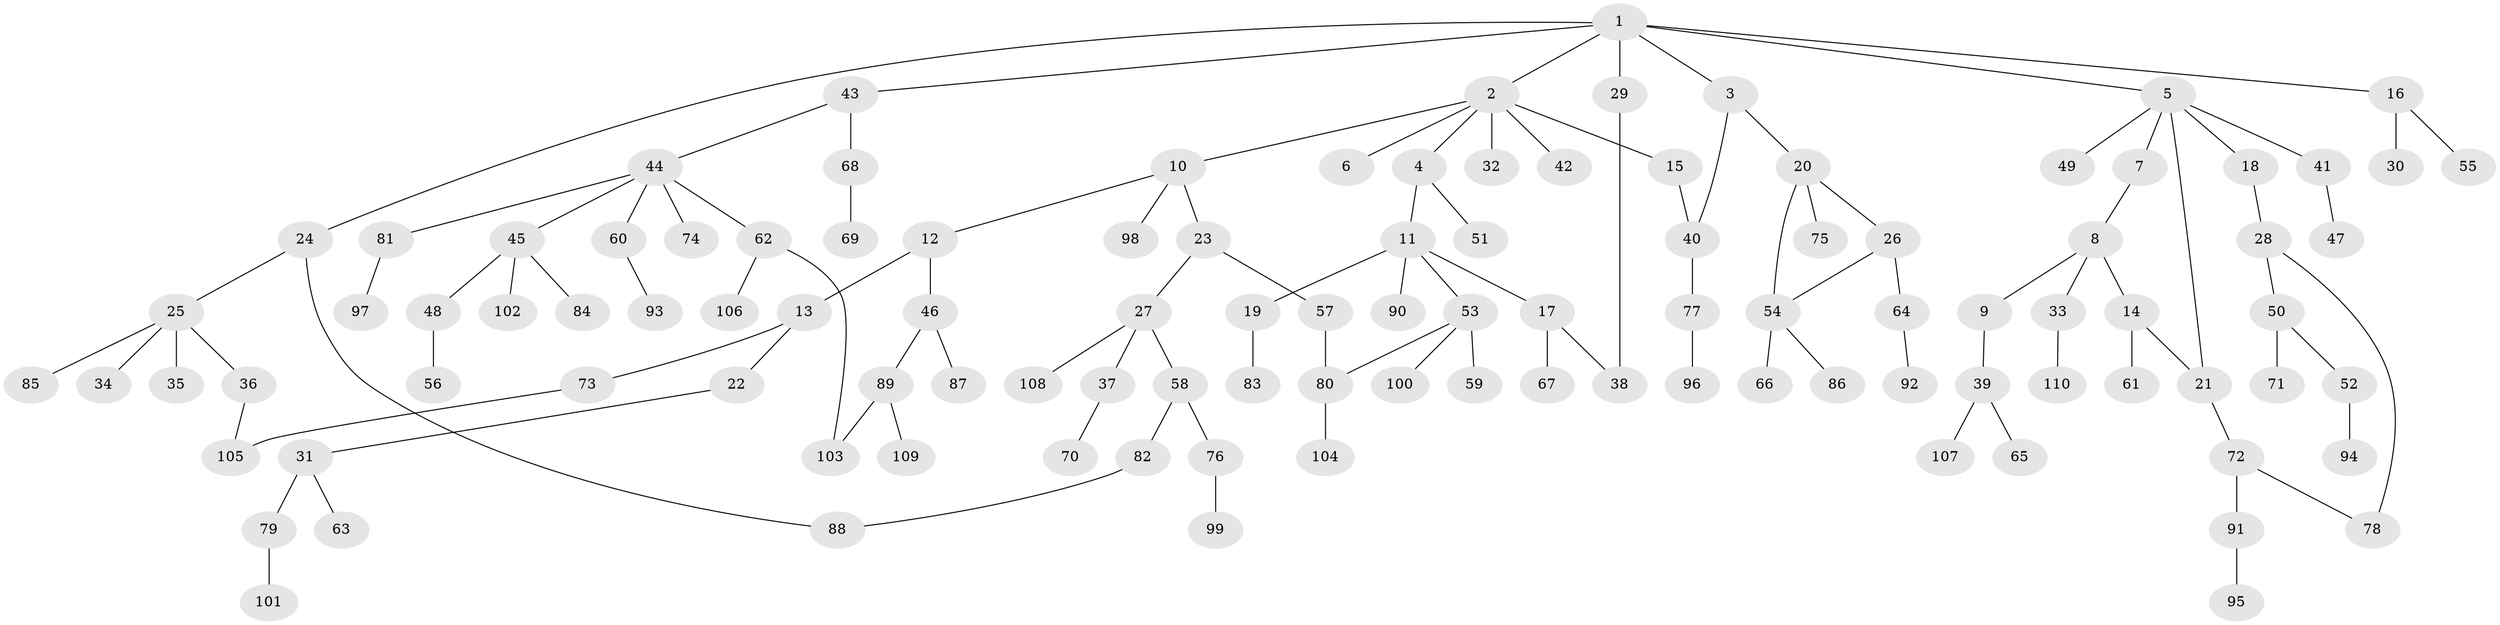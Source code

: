 // coarse degree distribution, {4: 0.12727272727272726, 1: 0.36363636363636365, 8: 0.01818181818181818, 2: 0.2727272727272727, 5: 0.01818181818181818, 3: 0.2}
// Generated by graph-tools (version 1.1) at 2025/36/03/04/25 23:36:03]
// undirected, 110 vertices, 118 edges
graph export_dot {
  node [color=gray90,style=filled];
  1;
  2;
  3;
  4;
  5;
  6;
  7;
  8;
  9;
  10;
  11;
  12;
  13;
  14;
  15;
  16;
  17;
  18;
  19;
  20;
  21;
  22;
  23;
  24;
  25;
  26;
  27;
  28;
  29;
  30;
  31;
  32;
  33;
  34;
  35;
  36;
  37;
  38;
  39;
  40;
  41;
  42;
  43;
  44;
  45;
  46;
  47;
  48;
  49;
  50;
  51;
  52;
  53;
  54;
  55;
  56;
  57;
  58;
  59;
  60;
  61;
  62;
  63;
  64;
  65;
  66;
  67;
  68;
  69;
  70;
  71;
  72;
  73;
  74;
  75;
  76;
  77;
  78;
  79;
  80;
  81;
  82;
  83;
  84;
  85;
  86;
  87;
  88;
  89;
  90;
  91;
  92;
  93;
  94;
  95;
  96;
  97;
  98;
  99;
  100;
  101;
  102;
  103;
  104;
  105;
  106;
  107;
  108;
  109;
  110;
  1 -- 2;
  1 -- 3;
  1 -- 5;
  1 -- 16;
  1 -- 24;
  1 -- 29;
  1 -- 43;
  2 -- 4;
  2 -- 6;
  2 -- 10;
  2 -- 15;
  2 -- 32;
  2 -- 42;
  3 -- 20;
  3 -- 40;
  4 -- 11;
  4 -- 51;
  5 -- 7;
  5 -- 18;
  5 -- 41;
  5 -- 49;
  5 -- 21;
  7 -- 8;
  8 -- 9;
  8 -- 14;
  8 -- 33;
  9 -- 39;
  10 -- 12;
  10 -- 23;
  10 -- 98;
  11 -- 17;
  11 -- 19;
  11 -- 53;
  11 -- 90;
  12 -- 13;
  12 -- 46;
  13 -- 22;
  13 -- 73;
  14 -- 21;
  14 -- 61;
  15 -- 40;
  16 -- 30;
  16 -- 55;
  17 -- 67;
  17 -- 38;
  18 -- 28;
  19 -- 83;
  20 -- 26;
  20 -- 75;
  20 -- 54;
  21 -- 72;
  22 -- 31;
  23 -- 27;
  23 -- 57;
  24 -- 25;
  24 -- 88;
  25 -- 34;
  25 -- 35;
  25 -- 36;
  25 -- 85;
  26 -- 54;
  26 -- 64;
  27 -- 37;
  27 -- 58;
  27 -- 108;
  28 -- 50;
  28 -- 78;
  29 -- 38;
  31 -- 63;
  31 -- 79;
  33 -- 110;
  36 -- 105;
  37 -- 70;
  39 -- 65;
  39 -- 107;
  40 -- 77;
  41 -- 47;
  43 -- 44;
  43 -- 68;
  44 -- 45;
  44 -- 60;
  44 -- 62;
  44 -- 74;
  44 -- 81;
  45 -- 48;
  45 -- 84;
  45 -- 102;
  46 -- 87;
  46 -- 89;
  48 -- 56;
  50 -- 52;
  50 -- 71;
  52 -- 94;
  53 -- 59;
  53 -- 80;
  53 -- 100;
  54 -- 66;
  54 -- 86;
  57 -- 80;
  58 -- 76;
  58 -- 82;
  60 -- 93;
  62 -- 106;
  62 -- 103;
  64 -- 92;
  68 -- 69;
  72 -- 91;
  72 -- 78;
  73 -- 105;
  76 -- 99;
  77 -- 96;
  79 -- 101;
  80 -- 104;
  81 -- 97;
  82 -- 88;
  89 -- 103;
  89 -- 109;
  91 -- 95;
}
